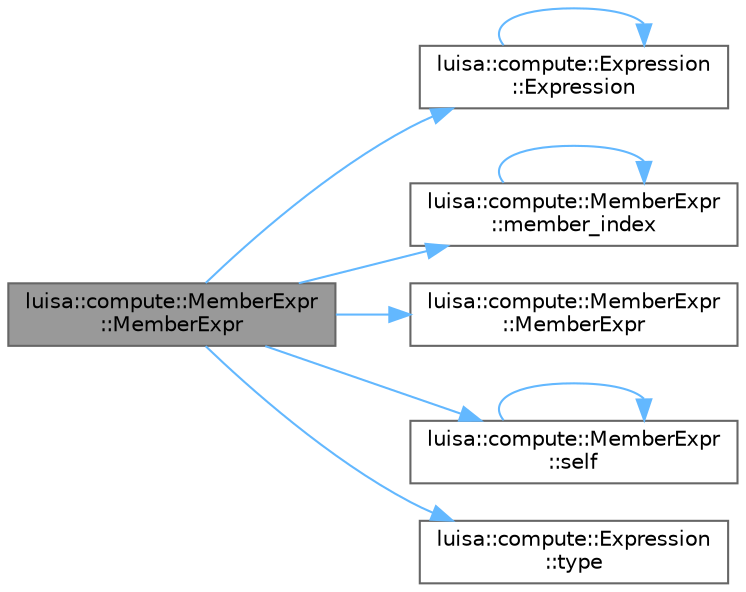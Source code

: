 digraph "luisa::compute::MemberExpr::MemberExpr"
{
 // LATEX_PDF_SIZE
  bgcolor="transparent";
  edge [fontname=Helvetica,fontsize=10,labelfontname=Helvetica,labelfontsize=10];
  node [fontname=Helvetica,fontsize=10,shape=box,height=0.2,width=0.4];
  rankdir="LR";
  Node1 [id="Node000001",label="luisa::compute::MemberExpr\l::MemberExpr",height=0.2,width=0.4,color="gray40", fillcolor="grey60", style="filled", fontcolor="black",tooltip="Construct a new MemberExpr object accessing by index"];
  Node1 -> Node2 [id="edge9_Node000001_Node000002",color="steelblue1",style="solid",tooltip=" "];
  Node2 [id="Node000002",label="luisa::compute::Expression\l::Expression",height=0.2,width=0.4,color="grey40", fillcolor="white", style="filled",URL="$classluisa_1_1compute_1_1_expression.html#a4a625ab402e22dba0e9178089c0e3e2b",tooltip=" "];
  Node2 -> Node2 [id="edge10_Node000002_Node000002",color="steelblue1",style="solid",tooltip=" "];
  Node1 -> Node3 [id="edge11_Node000001_Node000003",color="steelblue1",style="solid",tooltip=" "];
  Node3 [id="Node000003",label="luisa::compute::MemberExpr\l::member_index",height=0.2,width=0.4,color="grey40", fillcolor="white", style="filled",URL="$classluisa_1_1compute_1_1_member_expr.html#a262150388180bc4f50428df20c222636",tooltip=" "];
  Node3 -> Node3 [id="edge12_Node000003_Node000003",color="steelblue1",style="solid",tooltip=" "];
  Node1 -> Node4 [id="edge13_Node000001_Node000004",color="steelblue1",style="solid",tooltip=" "];
  Node4 [id="Node000004",label="luisa::compute::MemberExpr\l::MemberExpr",height=0.2,width=0.4,color="grey40", fillcolor="white", style="filled",URL="$classluisa_1_1compute_1_1_member_expr.html#af0d1c6a26047875d27cebcd39e965a94",tooltip=" "];
  Node1 -> Node5 [id="edge14_Node000001_Node000005",color="steelblue1",style="solid",tooltip=" "];
  Node5 [id="Node000005",label="luisa::compute::MemberExpr\l::self",height=0.2,width=0.4,color="grey40", fillcolor="white", style="filled",URL="$classluisa_1_1compute_1_1_member_expr.html#a9e411c2fb61761a390492e93c9c458d0",tooltip=" "];
  Node5 -> Node5 [id="edge15_Node000005_Node000005",color="steelblue1",style="solid",tooltip=" "];
  Node1 -> Node6 [id="edge16_Node000001_Node000006",color="steelblue1",style="solid",tooltip=" "];
  Node6 [id="Node000006",label="luisa::compute::Expression\l::type",height=0.2,width=0.4,color="grey40", fillcolor="white", style="filled",URL="$classluisa_1_1compute_1_1_expression.html#a8bc5f8340d3b335c788bb1526982cf9d",tooltip=" "];
}
